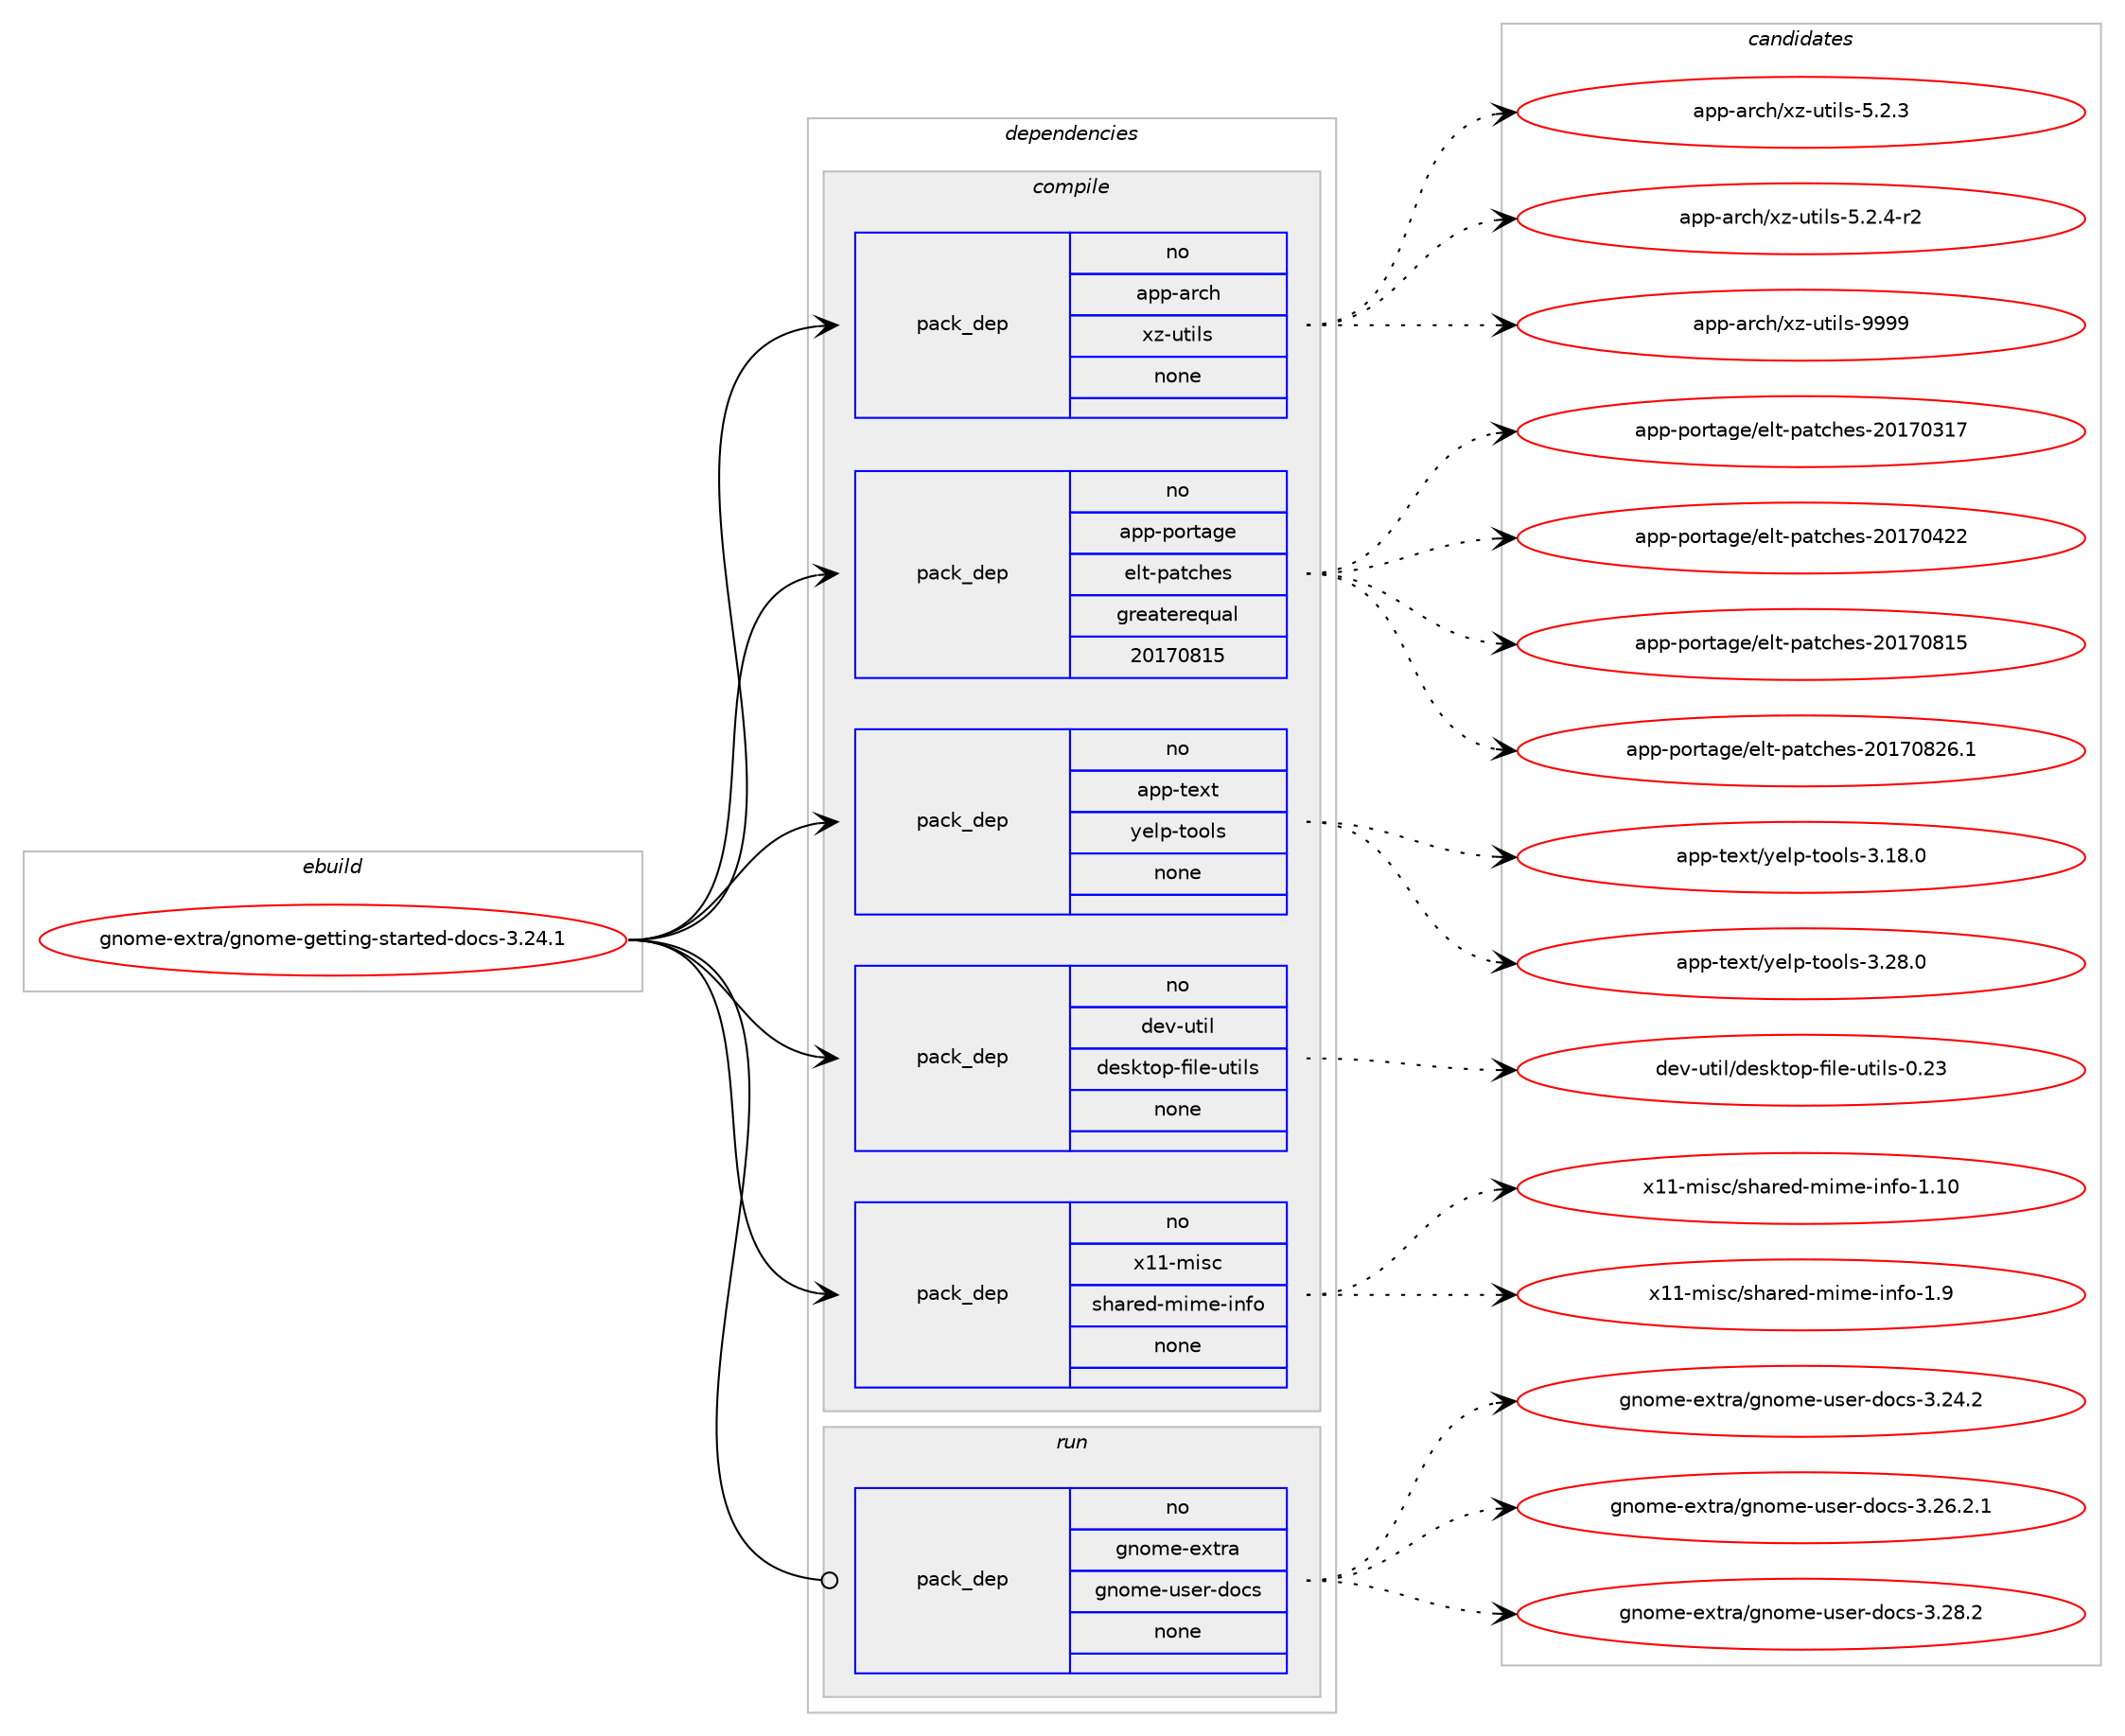 digraph prolog {

# *************
# Graph options
# *************

newrank=true;
concentrate=true;
compound=true;
graph [rankdir=LR,fontname=Helvetica,fontsize=10,ranksep=1.5];#, ranksep=2.5, nodesep=0.2];
edge  [arrowhead=vee];
node  [fontname=Helvetica,fontsize=10];

# **********
# The ebuild
# **********

subgraph cluster_leftcol {
color=gray;
rank=same;
label=<<i>ebuild</i>>;
id [label="gnome-extra/gnome-getting-started-docs-3.24.1", color=red, width=4, href="../gnome-extra/gnome-getting-started-docs-3.24.1.svg"];
}

# ****************
# The dependencies
# ****************

subgraph cluster_midcol {
color=gray;
label=<<i>dependencies</i>>;
subgraph cluster_compile {
fillcolor="#eeeeee";
style=filled;
label=<<i>compile</i>>;
subgraph pack1115107 {
dependency1567337 [label=<<TABLE BORDER="0" CELLBORDER="1" CELLSPACING="0" CELLPADDING="4" WIDTH="220"><TR><TD ROWSPAN="6" CELLPADDING="30">pack_dep</TD></TR><TR><TD WIDTH="110">no</TD></TR><TR><TD>app-arch</TD></TR><TR><TD>xz-utils</TD></TR><TR><TD>none</TD></TR><TR><TD></TD></TR></TABLE>>, shape=none, color=blue];
}
id:e -> dependency1567337:w [weight=20,style="solid",arrowhead="vee"];
subgraph pack1115108 {
dependency1567338 [label=<<TABLE BORDER="0" CELLBORDER="1" CELLSPACING="0" CELLPADDING="4" WIDTH="220"><TR><TD ROWSPAN="6" CELLPADDING="30">pack_dep</TD></TR><TR><TD WIDTH="110">no</TD></TR><TR><TD>app-portage</TD></TR><TR><TD>elt-patches</TD></TR><TR><TD>greaterequal</TD></TR><TR><TD>20170815</TD></TR></TABLE>>, shape=none, color=blue];
}
id:e -> dependency1567338:w [weight=20,style="solid",arrowhead="vee"];
subgraph pack1115109 {
dependency1567339 [label=<<TABLE BORDER="0" CELLBORDER="1" CELLSPACING="0" CELLPADDING="4" WIDTH="220"><TR><TD ROWSPAN="6" CELLPADDING="30">pack_dep</TD></TR><TR><TD WIDTH="110">no</TD></TR><TR><TD>app-text</TD></TR><TR><TD>yelp-tools</TD></TR><TR><TD>none</TD></TR><TR><TD></TD></TR></TABLE>>, shape=none, color=blue];
}
id:e -> dependency1567339:w [weight=20,style="solid",arrowhead="vee"];
subgraph pack1115110 {
dependency1567340 [label=<<TABLE BORDER="0" CELLBORDER="1" CELLSPACING="0" CELLPADDING="4" WIDTH="220"><TR><TD ROWSPAN="6" CELLPADDING="30">pack_dep</TD></TR><TR><TD WIDTH="110">no</TD></TR><TR><TD>dev-util</TD></TR><TR><TD>desktop-file-utils</TD></TR><TR><TD>none</TD></TR><TR><TD></TD></TR></TABLE>>, shape=none, color=blue];
}
id:e -> dependency1567340:w [weight=20,style="solid",arrowhead="vee"];
subgraph pack1115111 {
dependency1567341 [label=<<TABLE BORDER="0" CELLBORDER="1" CELLSPACING="0" CELLPADDING="4" WIDTH="220"><TR><TD ROWSPAN="6" CELLPADDING="30">pack_dep</TD></TR><TR><TD WIDTH="110">no</TD></TR><TR><TD>x11-misc</TD></TR><TR><TD>shared-mime-info</TD></TR><TR><TD>none</TD></TR><TR><TD></TD></TR></TABLE>>, shape=none, color=blue];
}
id:e -> dependency1567341:w [weight=20,style="solid",arrowhead="vee"];
}
subgraph cluster_compileandrun {
fillcolor="#eeeeee";
style=filled;
label=<<i>compile and run</i>>;
}
subgraph cluster_run {
fillcolor="#eeeeee";
style=filled;
label=<<i>run</i>>;
subgraph pack1115112 {
dependency1567342 [label=<<TABLE BORDER="0" CELLBORDER="1" CELLSPACING="0" CELLPADDING="4" WIDTH="220"><TR><TD ROWSPAN="6" CELLPADDING="30">pack_dep</TD></TR><TR><TD WIDTH="110">no</TD></TR><TR><TD>gnome-extra</TD></TR><TR><TD>gnome-user-docs</TD></TR><TR><TD>none</TD></TR><TR><TD></TD></TR></TABLE>>, shape=none, color=blue];
}
id:e -> dependency1567342:w [weight=20,style="solid",arrowhead="odot"];
}
}

# **************
# The candidates
# **************

subgraph cluster_choices {
rank=same;
color=gray;
label=<<i>candidates</i>>;

subgraph choice1115107 {
color=black;
nodesep=1;
choice971121124597114991044712012245117116105108115455346504651 [label="app-arch/xz-utils-5.2.3", color=red, width=4,href="../app-arch/xz-utils-5.2.3.svg"];
choice9711211245971149910447120122451171161051081154553465046524511450 [label="app-arch/xz-utils-5.2.4-r2", color=red, width=4,href="../app-arch/xz-utils-5.2.4-r2.svg"];
choice9711211245971149910447120122451171161051081154557575757 [label="app-arch/xz-utils-9999", color=red, width=4,href="../app-arch/xz-utils-9999.svg"];
dependency1567337:e -> choice971121124597114991044712012245117116105108115455346504651:w [style=dotted,weight="100"];
dependency1567337:e -> choice9711211245971149910447120122451171161051081154553465046524511450:w [style=dotted,weight="100"];
dependency1567337:e -> choice9711211245971149910447120122451171161051081154557575757:w [style=dotted,weight="100"];
}
subgraph choice1115108 {
color=black;
nodesep=1;
choice97112112451121111141169710310147101108116451129711699104101115455048495548514955 [label="app-portage/elt-patches-20170317", color=red, width=4,href="../app-portage/elt-patches-20170317.svg"];
choice97112112451121111141169710310147101108116451129711699104101115455048495548525050 [label="app-portage/elt-patches-20170422", color=red, width=4,href="../app-portage/elt-patches-20170422.svg"];
choice97112112451121111141169710310147101108116451129711699104101115455048495548564953 [label="app-portage/elt-patches-20170815", color=red, width=4,href="../app-portage/elt-patches-20170815.svg"];
choice971121124511211111411697103101471011081164511297116991041011154550484955485650544649 [label="app-portage/elt-patches-20170826.1", color=red, width=4,href="../app-portage/elt-patches-20170826.1.svg"];
dependency1567338:e -> choice97112112451121111141169710310147101108116451129711699104101115455048495548514955:w [style=dotted,weight="100"];
dependency1567338:e -> choice97112112451121111141169710310147101108116451129711699104101115455048495548525050:w [style=dotted,weight="100"];
dependency1567338:e -> choice97112112451121111141169710310147101108116451129711699104101115455048495548564953:w [style=dotted,weight="100"];
dependency1567338:e -> choice971121124511211111411697103101471011081164511297116991041011154550484955485650544649:w [style=dotted,weight="100"];
}
subgraph choice1115109 {
color=black;
nodesep=1;
choice9711211245116101120116471211011081124511611111110811545514649564648 [label="app-text/yelp-tools-3.18.0", color=red, width=4,href="../app-text/yelp-tools-3.18.0.svg"];
choice9711211245116101120116471211011081124511611111110811545514650564648 [label="app-text/yelp-tools-3.28.0", color=red, width=4,href="../app-text/yelp-tools-3.28.0.svg"];
dependency1567339:e -> choice9711211245116101120116471211011081124511611111110811545514649564648:w [style=dotted,weight="100"];
dependency1567339:e -> choice9711211245116101120116471211011081124511611111110811545514650564648:w [style=dotted,weight="100"];
}
subgraph choice1115110 {
color=black;
nodesep=1;
choice100101118451171161051084710010111510711611111245102105108101451171161051081154548465051 [label="dev-util/desktop-file-utils-0.23", color=red, width=4,href="../dev-util/desktop-file-utils-0.23.svg"];
dependency1567340:e -> choice100101118451171161051084710010111510711611111245102105108101451171161051081154548465051:w [style=dotted,weight="100"];
}
subgraph choice1115111 {
color=black;
nodesep=1;
choice12049494510910511599471151049711410110045109105109101451051101021114549464948 [label="x11-misc/shared-mime-info-1.10", color=red, width=4,href="../x11-misc/shared-mime-info-1.10.svg"];
choice120494945109105115994711510497114101100451091051091014510511010211145494657 [label="x11-misc/shared-mime-info-1.9", color=red, width=4,href="../x11-misc/shared-mime-info-1.9.svg"];
dependency1567341:e -> choice12049494510910511599471151049711410110045109105109101451051101021114549464948:w [style=dotted,weight="100"];
dependency1567341:e -> choice120494945109105115994711510497114101100451091051091014510511010211145494657:w [style=dotted,weight="100"];
}
subgraph choice1115112 {
color=black;
nodesep=1;
choice10311011110910145101120116114974710311011110910145117115101114451001119911545514650524650 [label="gnome-extra/gnome-user-docs-3.24.2", color=red, width=4,href="../gnome-extra/gnome-user-docs-3.24.2.svg"];
choice103110111109101451011201161149747103110111109101451171151011144510011199115455146505446504649 [label="gnome-extra/gnome-user-docs-3.26.2.1", color=red, width=4,href="../gnome-extra/gnome-user-docs-3.26.2.1.svg"];
choice10311011110910145101120116114974710311011110910145117115101114451001119911545514650564650 [label="gnome-extra/gnome-user-docs-3.28.2", color=red, width=4,href="../gnome-extra/gnome-user-docs-3.28.2.svg"];
dependency1567342:e -> choice10311011110910145101120116114974710311011110910145117115101114451001119911545514650524650:w [style=dotted,weight="100"];
dependency1567342:e -> choice103110111109101451011201161149747103110111109101451171151011144510011199115455146505446504649:w [style=dotted,weight="100"];
dependency1567342:e -> choice10311011110910145101120116114974710311011110910145117115101114451001119911545514650564650:w [style=dotted,weight="100"];
}
}

}
